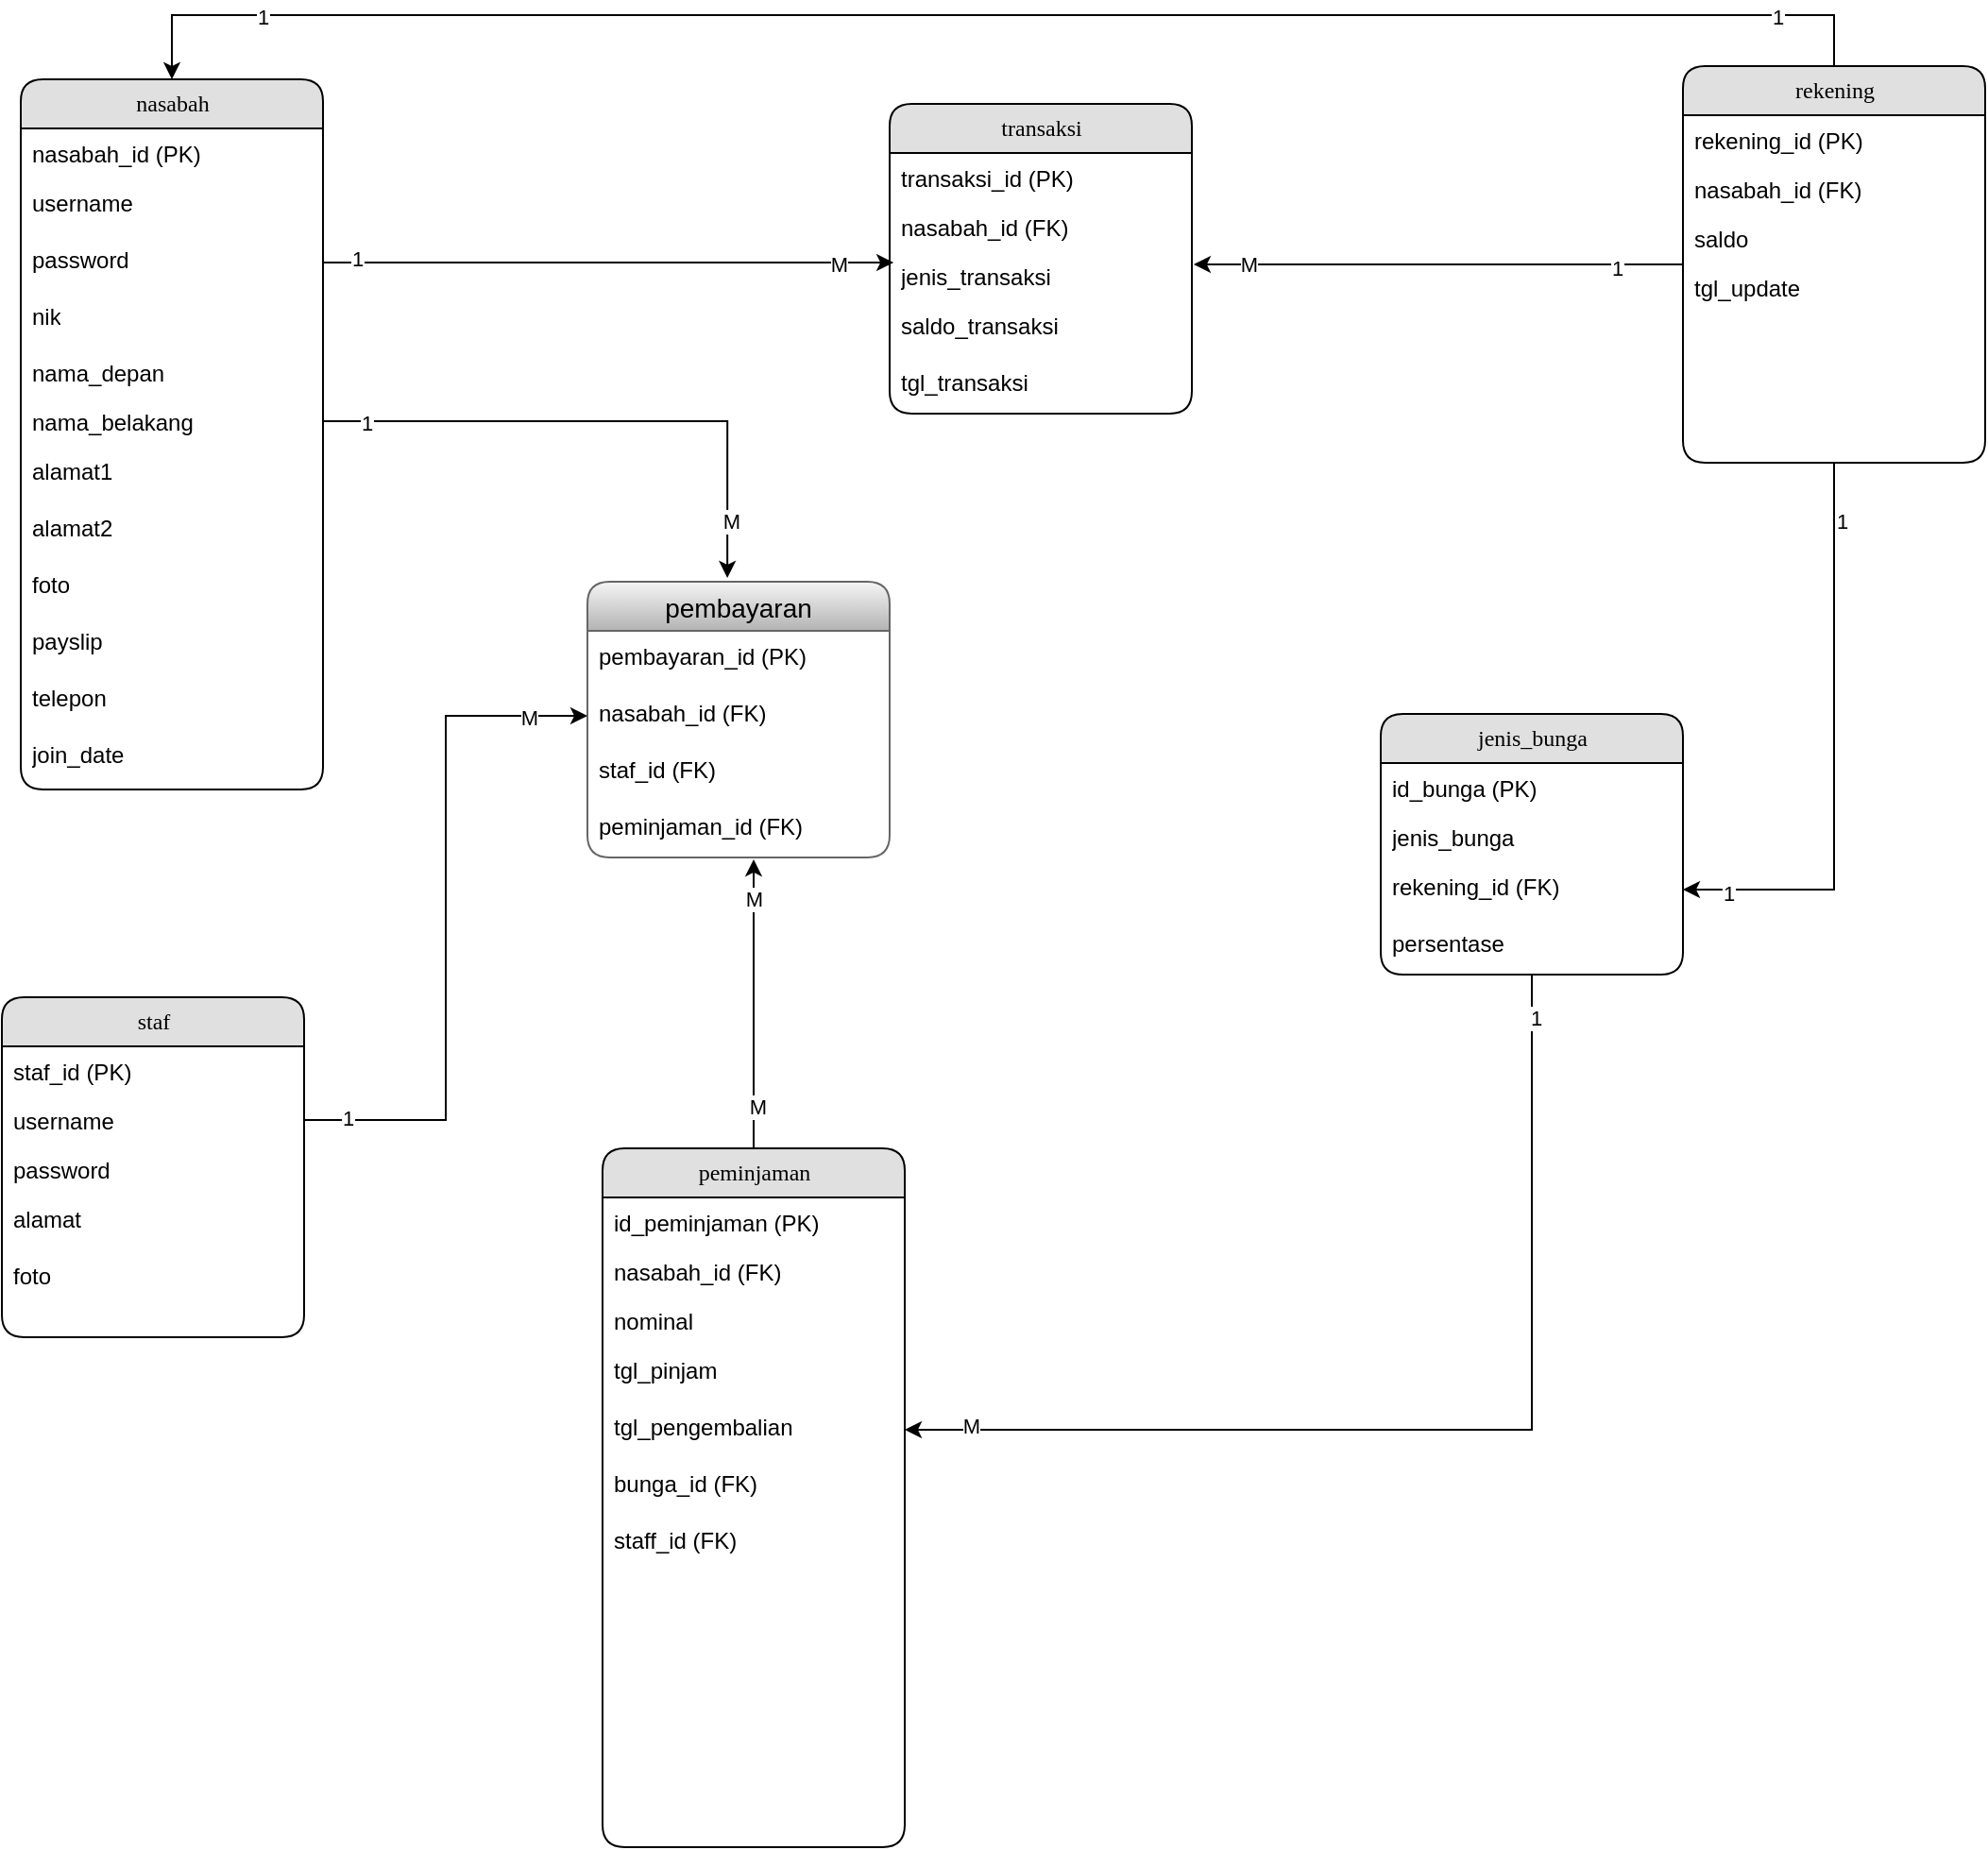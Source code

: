 <mxfile version="21.6.9" type="github">
  <diagram name="Page-1" id="5d7acffa-a066-3a61-03fe-96351882024d">
    <mxGraphModel dx="1434" dy="820" grid="1" gridSize="10" guides="1" tooltips="1" connect="1" arrows="1" fold="1" page="1" pageScale="1" pageWidth="1100" pageHeight="850" background="#ffffff" math="0" shadow="0">
      <root>
        <mxCell id="0" />
        <mxCell id="1" parent="0" />
        <mxCell id="21ea969265ad0168-6" value="nasabah" style="swimlane;html=1;fontStyle=0;childLayout=stackLayout;horizontal=1;startSize=26;fillColor=#e0e0e0;horizontalStack=0;resizeParent=1;resizeLast=0;collapsible=1;marginBottom=0;swimlaneFillColor=#ffffff;align=center;rounded=1;shadow=0;comic=0;labelBackgroundColor=none;strokeWidth=1;fontFamily=Verdana;fontSize=12" parent="1" vertex="1">
          <mxGeometry x="80" y="74" width="160" height="376" as="geometry" />
        </mxCell>
        <mxCell id="21ea969265ad0168-7" value="nasabah_id (PK)" style="text;html=1;strokeColor=none;fillColor=none;spacingLeft=4;spacingRight=4;whiteSpace=wrap;overflow=hidden;rotatable=0;points=[[0,0.5],[1,0.5]];portConstraint=eastwest;" parent="21ea969265ad0168-6" vertex="1">
          <mxGeometry y="26" width="160" height="26" as="geometry" />
        </mxCell>
        <mxCell id="7m8A-p2gOQOdDqAbDyC5-39" value="username" style="text;strokeColor=none;fillColor=none;spacingLeft=4;spacingRight=4;overflow=hidden;rotatable=0;points=[[0,0.5],[1,0.5]];portConstraint=eastwest;fontSize=12;whiteSpace=wrap;html=1;" parent="21ea969265ad0168-6" vertex="1">
          <mxGeometry y="52" width="160" height="30" as="geometry" />
        </mxCell>
        <mxCell id="7m8A-p2gOQOdDqAbDyC5-40" value="password" style="text;strokeColor=none;fillColor=none;spacingLeft=4;spacingRight=4;overflow=hidden;rotatable=0;points=[[0,0.5],[1,0.5]];portConstraint=eastwest;fontSize=12;whiteSpace=wrap;html=1;" parent="21ea969265ad0168-6" vertex="1">
          <mxGeometry y="82" width="160" height="30" as="geometry" />
        </mxCell>
        <mxCell id="7m8A-p2gOQOdDqAbDyC5-31" value="nik" style="text;strokeColor=none;fillColor=none;spacingLeft=4;spacingRight=4;overflow=hidden;rotatable=0;points=[[0,0.5],[1,0.5]];portConstraint=eastwest;fontSize=12;whiteSpace=wrap;html=1;" parent="21ea969265ad0168-6" vertex="1">
          <mxGeometry y="112" width="160" height="30" as="geometry" />
        </mxCell>
        <mxCell id="21ea969265ad0168-8" value="nama_depan" style="text;html=1;strokeColor=none;fillColor=none;spacingLeft=4;spacingRight=4;whiteSpace=wrap;overflow=hidden;rotatable=0;points=[[0,0.5],[1,0.5]];portConstraint=eastwest;" parent="21ea969265ad0168-6" vertex="1">
          <mxGeometry y="142" width="160" height="26" as="geometry" />
        </mxCell>
        <mxCell id="21ea969265ad0168-9" value="nama_belakang" style="text;html=1;strokeColor=none;fillColor=none;spacingLeft=4;spacingRight=4;whiteSpace=wrap;overflow=hidden;rotatable=0;points=[[0,0.5],[1,0.5]];portConstraint=eastwest;" parent="21ea969265ad0168-6" vertex="1">
          <mxGeometry y="168" width="160" height="26" as="geometry" />
        </mxCell>
        <mxCell id="7m8A-p2gOQOdDqAbDyC5-25" value="alamat1" style="text;strokeColor=none;fillColor=none;spacingLeft=4;spacingRight=4;overflow=hidden;rotatable=0;points=[[0,0.5],[1,0.5]];portConstraint=eastwest;fontSize=12;whiteSpace=wrap;html=1;" parent="21ea969265ad0168-6" vertex="1">
          <mxGeometry y="194" width="160" height="30" as="geometry" />
        </mxCell>
        <mxCell id="7m8A-p2gOQOdDqAbDyC5-27" value="alamat2" style="text;strokeColor=none;fillColor=none;spacingLeft=4;spacingRight=4;overflow=hidden;rotatable=0;points=[[0,0.5],[1,0.5]];portConstraint=eastwest;fontSize=12;whiteSpace=wrap;html=1;" parent="21ea969265ad0168-6" vertex="1">
          <mxGeometry y="224" width="160" height="30" as="geometry" />
        </mxCell>
        <mxCell id="7m8A-p2gOQOdDqAbDyC5-28" value="foto" style="text;strokeColor=none;fillColor=none;spacingLeft=4;spacingRight=4;overflow=hidden;rotatable=0;points=[[0,0.5],[1,0.5]];portConstraint=eastwest;fontSize=12;whiteSpace=wrap;html=1;" parent="21ea969265ad0168-6" vertex="1">
          <mxGeometry y="254" width="160" height="30" as="geometry" />
        </mxCell>
        <mxCell id="7m8A-p2gOQOdDqAbDyC5-29" value="payslip" style="text;strokeColor=none;fillColor=none;spacingLeft=4;spacingRight=4;overflow=hidden;rotatable=0;points=[[0,0.5],[1,0.5]];portConstraint=eastwest;fontSize=12;whiteSpace=wrap;html=1;" parent="21ea969265ad0168-6" vertex="1">
          <mxGeometry y="284" width="160" height="30" as="geometry" />
        </mxCell>
        <mxCell id="7m8A-p2gOQOdDqAbDyC5-30" value="telepon" style="text;strokeColor=none;fillColor=none;spacingLeft=4;spacingRight=4;overflow=hidden;rotatable=0;points=[[0,0.5],[1,0.5]];portConstraint=eastwest;fontSize=12;whiteSpace=wrap;html=1;" parent="21ea969265ad0168-6" vertex="1">
          <mxGeometry y="314" width="160" height="30" as="geometry" />
        </mxCell>
        <mxCell id="7m8A-p2gOQOdDqAbDyC5-26" value="join_date" style="text;strokeColor=none;fillColor=none;spacingLeft=4;spacingRight=4;overflow=hidden;rotatable=0;points=[[0,0.5],[1,0.5]];portConstraint=eastwest;fontSize=12;whiteSpace=wrap;html=1;" parent="21ea969265ad0168-6" vertex="1">
          <mxGeometry y="344" width="160" height="30" as="geometry" />
        </mxCell>
        <mxCell id="7m8A-p2gOQOdDqAbDyC5-12" value="staf" style="swimlane;html=1;fontStyle=0;childLayout=stackLayout;horizontal=1;startSize=26;fillColor=#e0e0e0;horizontalStack=0;resizeParent=1;resizeLast=0;collapsible=1;marginBottom=0;swimlaneFillColor=#ffffff;align=center;rounded=1;shadow=0;comic=0;labelBackgroundColor=none;strokeWidth=1;fontFamily=Verdana;fontSize=12" parent="1" vertex="1">
          <mxGeometry x="70" y="560" width="160" height="180" as="geometry" />
        </mxCell>
        <mxCell id="7m8A-p2gOQOdDqAbDyC5-13" value="staf_id (PK)" style="text;html=1;strokeColor=none;fillColor=none;spacingLeft=4;spacingRight=4;whiteSpace=wrap;overflow=hidden;rotatable=0;points=[[0,0.5],[1,0.5]];portConstraint=eastwest;" parent="7m8A-p2gOQOdDqAbDyC5-12" vertex="1">
          <mxGeometry y="26" width="160" height="26" as="geometry" />
        </mxCell>
        <mxCell id="7m8A-p2gOQOdDqAbDyC5-14" value="username" style="text;html=1;strokeColor=none;fillColor=none;spacingLeft=4;spacingRight=4;whiteSpace=wrap;overflow=hidden;rotatable=0;points=[[0,0.5],[1,0.5]];portConstraint=eastwest;" parent="7m8A-p2gOQOdDqAbDyC5-12" vertex="1">
          <mxGeometry y="52" width="160" height="26" as="geometry" />
        </mxCell>
        <mxCell id="7m8A-p2gOQOdDqAbDyC5-15" value="password" style="text;html=1;strokeColor=none;fillColor=none;spacingLeft=4;spacingRight=4;whiteSpace=wrap;overflow=hidden;rotatable=0;points=[[0,0.5],[1,0.5]];portConstraint=eastwest;" parent="7m8A-p2gOQOdDqAbDyC5-12" vertex="1">
          <mxGeometry y="78" width="160" height="26" as="geometry" />
        </mxCell>
        <mxCell id="7m8A-p2gOQOdDqAbDyC5-41" value="alamat" style="text;strokeColor=none;fillColor=none;spacingLeft=4;spacingRight=4;overflow=hidden;rotatable=0;points=[[0,0.5],[1,0.5]];portConstraint=eastwest;fontSize=12;whiteSpace=wrap;html=1;" parent="7m8A-p2gOQOdDqAbDyC5-12" vertex="1">
          <mxGeometry y="104" width="160" height="30" as="geometry" />
        </mxCell>
        <mxCell id="7m8A-p2gOQOdDqAbDyC5-42" value="foto" style="text;strokeColor=none;fillColor=none;spacingLeft=4;spacingRight=4;overflow=hidden;rotatable=0;points=[[0,0.5],[1,0.5]];portConstraint=eastwest;fontSize=12;whiteSpace=wrap;html=1;" parent="7m8A-p2gOQOdDqAbDyC5-12" vertex="1">
          <mxGeometry y="134" width="160" height="30" as="geometry" />
        </mxCell>
        <mxCell id="7m8A-p2gOQOdDqAbDyC5-73" style="edgeStyle=orthogonalEdgeStyle;rounded=0;orthogonalLoop=1;jettySize=auto;html=1;entryX=0.55;entryY=1.033;entryDx=0;entryDy=0;entryPerimeter=0;" parent="1" source="7m8A-p2gOQOdDqAbDyC5-17" target="7m8A-p2gOQOdDqAbDyC5-56" edge="1">
          <mxGeometry relative="1" as="geometry" />
        </mxCell>
        <mxCell id="7m8A-p2gOQOdDqAbDyC5-86" value="M" style="edgeLabel;html=1;align=center;verticalAlign=middle;resizable=0;points=[];" parent="7m8A-p2gOQOdDqAbDyC5-73" vertex="1" connectable="0">
          <mxGeometry x="0.725" relative="1" as="geometry">
            <mxPoint as="offset" />
          </mxGeometry>
        </mxCell>
        <mxCell id="7m8A-p2gOQOdDqAbDyC5-87" value="M" style="edgeLabel;html=1;align=center;verticalAlign=middle;resizable=0;points=[];" parent="7m8A-p2gOQOdDqAbDyC5-73" vertex="1" connectable="0">
          <mxGeometry x="-0.712" y="-2" relative="1" as="geometry">
            <mxPoint as="offset" />
          </mxGeometry>
        </mxCell>
        <mxCell id="7m8A-p2gOQOdDqAbDyC5-17" value="peminjaman" style="swimlane;html=1;fontStyle=0;childLayout=stackLayout;horizontal=1;startSize=26;fillColor=#e0e0e0;horizontalStack=0;resizeParent=1;resizeLast=0;collapsible=1;marginBottom=0;swimlaneFillColor=#ffffff;align=center;rounded=1;shadow=0;comic=0;labelBackgroundColor=none;strokeWidth=1;fontFamily=Verdana;fontSize=12" parent="1" vertex="1">
          <mxGeometry x="388" y="640" width="160" height="370" as="geometry" />
        </mxCell>
        <mxCell id="7m8A-p2gOQOdDqAbDyC5-18" value="id_peminjaman (PK)" style="text;html=1;strokeColor=none;fillColor=none;spacingLeft=4;spacingRight=4;whiteSpace=wrap;overflow=hidden;rotatable=0;points=[[0,0.5],[1,0.5]];portConstraint=eastwest;" parent="7m8A-p2gOQOdDqAbDyC5-17" vertex="1">
          <mxGeometry y="26" width="160" height="26" as="geometry" />
        </mxCell>
        <mxCell id="7m8A-p2gOQOdDqAbDyC5-19" value="nasabah_id (FK)" style="text;html=1;strokeColor=none;fillColor=none;spacingLeft=4;spacingRight=4;whiteSpace=wrap;overflow=hidden;rotatable=0;points=[[0,0.5],[1,0.5]];portConstraint=eastwest;" parent="7m8A-p2gOQOdDqAbDyC5-17" vertex="1">
          <mxGeometry y="52" width="160" height="26" as="geometry" />
        </mxCell>
        <mxCell id="7m8A-p2gOQOdDqAbDyC5-20" value="nominal" style="text;html=1;strokeColor=none;fillColor=none;spacingLeft=4;spacingRight=4;whiteSpace=wrap;overflow=hidden;rotatable=0;points=[[0,0.5],[1,0.5]];portConstraint=eastwest;" parent="7m8A-p2gOQOdDqAbDyC5-17" vertex="1">
          <mxGeometry y="78" width="160" height="26" as="geometry" />
        </mxCell>
        <mxCell id="7m8A-p2gOQOdDqAbDyC5-32" value="tgl_pinjam" style="text;strokeColor=none;fillColor=none;spacingLeft=4;spacingRight=4;overflow=hidden;rotatable=0;points=[[0,0.5],[1,0.5]];portConstraint=eastwest;fontSize=12;whiteSpace=wrap;html=1;" parent="7m8A-p2gOQOdDqAbDyC5-17" vertex="1">
          <mxGeometry y="104" width="160" height="30" as="geometry" />
        </mxCell>
        <mxCell id="7m8A-p2gOQOdDqAbDyC5-33" value="tgl_pengembalian" style="text;strokeColor=none;fillColor=none;spacingLeft=4;spacingRight=4;overflow=hidden;rotatable=0;points=[[0,0.5],[1,0.5]];portConstraint=eastwest;fontSize=12;whiteSpace=wrap;html=1;" parent="7m8A-p2gOQOdDqAbDyC5-17" vertex="1">
          <mxGeometry y="134" width="160" height="30" as="geometry" />
        </mxCell>
        <mxCell id="7m8A-p2gOQOdDqAbDyC5-34" value="bunga_id (FK)" style="text;strokeColor=none;fillColor=none;spacingLeft=4;spacingRight=4;overflow=hidden;rotatable=0;points=[[0,0.5],[1,0.5]];portConstraint=eastwest;fontSize=12;whiteSpace=wrap;html=1;" parent="7m8A-p2gOQOdDqAbDyC5-17" vertex="1">
          <mxGeometry y="164" width="160" height="30" as="geometry" />
        </mxCell>
        <mxCell id="7m8A-p2gOQOdDqAbDyC5-47" value="staff_id (FK)" style="text;strokeColor=none;fillColor=none;spacingLeft=4;spacingRight=4;overflow=hidden;rotatable=0;points=[[0,0.5],[1,0.5]];portConstraint=eastwest;fontSize=12;whiteSpace=wrap;html=1;" parent="7m8A-p2gOQOdDqAbDyC5-17" vertex="1">
          <mxGeometry y="194" width="160" height="30" as="geometry" />
        </mxCell>
        <mxCell id="7m8A-p2gOQOdDqAbDyC5-77" style="edgeStyle=orthogonalEdgeStyle;rounded=0;orthogonalLoop=1;jettySize=auto;html=1;entryX=1;entryY=0.5;entryDx=0;entryDy=0;" parent="1" source="7m8A-p2gOQOdDqAbDyC5-21" target="7m8A-p2gOQOdDqAbDyC5-33" edge="1">
          <mxGeometry relative="1" as="geometry" />
        </mxCell>
        <mxCell id="7m8A-p2gOQOdDqAbDyC5-88" value="M" style="edgeLabel;html=1;align=center;verticalAlign=middle;resizable=0;points=[];" parent="7m8A-p2gOQOdDqAbDyC5-77" vertex="1" connectable="0">
          <mxGeometry x="0.88" y="-2" relative="1" as="geometry">
            <mxPoint as="offset" />
          </mxGeometry>
        </mxCell>
        <mxCell id="7m8A-p2gOQOdDqAbDyC5-89" value="1" style="edgeLabel;html=1;align=center;verticalAlign=middle;resizable=0;points=[];" parent="7m8A-p2gOQOdDqAbDyC5-77" vertex="1" connectable="0">
          <mxGeometry x="-0.92" y="2" relative="1" as="geometry">
            <mxPoint as="offset" />
          </mxGeometry>
        </mxCell>
        <mxCell id="7m8A-p2gOQOdDqAbDyC5-21" value="jenis_bunga" style="swimlane;html=1;fontStyle=0;childLayout=stackLayout;horizontal=1;startSize=26;fillColor=#e0e0e0;horizontalStack=0;resizeParent=1;resizeLast=0;collapsible=1;marginBottom=0;swimlaneFillColor=#ffffff;align=center;rounded=1;shadow=0;comic=0;labelBackgroundColor=none;strokeWidth=1;fontFamily=Verdana;fontSize=12" parent="1" vertex="1">
          <mxGeometry x="800" y="410" width="160" height="138" as="geometry" />
        </mxCell>
        <mxCell id="7m8A-p2gOQOdDqAbDyC5-23" value="id_bunga (PK)" style="text;html=1;strokeColor=none;fillColor=none;spacingLeft=4;spacingRight=4;whiteSpace=wrap;overflow=hidden;rotatable=0;points=[[0,0.5],[1,0.5]];portConstraint=eastwest;" parent="7m8A-p2gOQOdDqAbDyC5-21" vertex="1">
          <mxGeometry y="26" width="160" height="26" as="geometry" />
        </mxCell>
        <mxCell id="7m8A-p2gOQOdDqAbDyC5-24" value="jenis_bunga" style="text;html=1;strokeColor=none;fillColor=none;spacingLeft=4;spacingRight=4;whiteSpace=wrap;overflow=hidden;rotatable=0;points=[[0,0.5],[1,0.5]];portConstraint=eastwest;" parent="7m8A-p2gOQOdDqAbDyC5-21" vertex="1">
          <mxGeometry y="52" width="160" height="26" as="geometry" />
        </mxCell>
        <mxCell id="7m8A-p2gOQOdDqAbDyC5-91" value="rekening_id (FK)" style="text;strokeColor=none;fillColor=none;spacingLeft=4;spacingRight=4;overflow=hidden;rotatable=0;points=[[0,0.5],[1,0.5]];portConstraint=eastwest;fontSize=12;whiteSpace=wrap;html=1;" parent="7m8A-p2gOQOdDqAbDyC5-21" vertex="1">
          <mxGeometry y="78" width="160" height="30" as="geometry" />
        </mxCell>
        <mxCell id="7m8A-p2gOQOdDqAbDyC5-57" value="persentase" style="text;strokeColor=none;fillColor=none;spacingLeft=4;spacingRight=4;overflow=hidden;rotatable=0;points=[[0,0.5],[1,0.5]];portConstraint=eastwest;fontSize=12;whiteSpace=wrap;html=1;" parent="7m8A-p2gOQOdDqAbDyC5-21" vertex="1">
          <mxGeometry y="108" width="160" height="30" as="geometry" />
        </mxCell>
        <mxCell id="7m8A-p2gOQOdDqAbDyC5-35" value="pembayaran" style="swimlane;fontStyle=0;childLayout=stackLayout;horizontal=1;startSize=26;horizontalStack=0;resizeParent=1;resizeParentMax=0;resizeLast=0;collapsible=1;marginBottom=0;align=center;fontSize=14;swimlaneFillColor=default;rounded=1;fillColor=#f5f5f5;strokeColor=#666666;gradientColor=#b3b3b3;" parent="1" vertex="1">
          <mxGeometry x="380" y="340" width="160" height="146" as="geometry">
            <mxRectangle x="720" y="224" width="60" height="30" as="alternateBounds" />
          </mxGeometry>
        </mxCell>
        <mxCell id="7m8A-p2gOQOdDqAbDyC5-36" value="pembayaran_id (PK)" style="text;strokeColor=none;fillColor=none;spacingLeft=4;spacingRight=4;overflow=hidden;rotatable=0;points=[[0,0.5],[1,0.5]];portConstraint=eastwest;fontSize=12;whiteSpace=wrap;html=1;" parent="7m8A-p2gOQOdDqAbDyC5-35" vertex="1">
          <mxGeometry y="26" width="160" height="30" as="geometry" />
        </mxCell>
        <mxCell id="7m8A-p2gOQOdDqAbDyC5-37" value="nasabah_id (FK)" style="text;strokeColor=none;fillColor=none;spacingLeft=4;spacingRight=4;overflow=hidden;rotatable=0;points=[[0,0.5],[1,0.5]];portConstraint=eastwest;fontSize=12;whiteSpace=wrap;html=1;" parent="7m8A-p2gOQOdDqAbDyC5-35" vertex="1">
          <mxGeometry y="56" width="160" height="30" as="geometry" />
        </mxCell>
        <mxCell id="7m8A-p2gOQOdDqAbDyC5-38" value="staf_id (FK)" style="text;strokeColor=none;fillColor=none;spacingLeft=4;spacingRight=4;overflow=hidden;rotatable=0;points=[[0,0.5],[1,0.5]];portConstraint=eastwest;fontSize=12;whiteSpace=wrap;html=1;" parent="7m8A-p2gOQOdDqAbDyC5-35" vertex="1">
          <mxGeometry y="86" width="160" height="30" as="geometry" />
        </mxCell>
        <mxCell id="7m8A-p2gOQOdDqAbDyC5-56" value="peminjaman_id (FK)" style="text;strokeColor=none;fillColor=none;spacingLeft=4;spacingRight=4;overflow=hidden;rotatable=0;points=[[0,0.5],[1,0.5]];portConstraint=eastwest;fontSize=12;whiteSpace=wrap;html=1;" parent="7m8A-p2gOQOdDqAbDyC5-35" vertex="1">
          <mxGeometry y="116" width="160" height="30" as="geometry" />
        </mxCell>
        <mxCell id="7m8A-p2gOQOdDqAbDyC5-76" style="edgeStyle=orthogonalEdgeStyle;rounded=0;orthogonalLoop=1;jettySize=auto;html=1;entryX=1.006;entryY=0.269;entryDx=0;entryDy=0;entryPerimeter=0;" parent="1" source="7m8A-p2gOQOdDqAbDyC5-43" target="7m8A-p2gOQOdDqAbDyC5-63" edge="1">
          <mxGeometry relative="1" as="geometry" />
        </mxCell>
        <mxCell id="7m8A-p2gOQOdDqAbDyC5-80" value="M" style="edgeLabel;html=1;align=center;verticalAlign=middle;resizable=0;points=[];" parent="7m8A-p2gOQOdDqAbDyC5-76" vertex="1" connectable="0">
          <mxGeometry x="0.776" relative="1" as="geometry">
            <mxPoint as="offset" />
          </mxGeometry>
        </mxCell>
        <mxCell id="7m8A-p2gOQOdDqAbDyC5-81" value="1" style="edgeLabel;html=1;align=center;verticalAlign=middle;resizable=0;points=[];" parent="7m8A-p2gOQOdDqAbDyC5-76" vertex="1" connectable="0">
          <mxGeometry x="-0.73" y="2" relative="1" as="geometry">
            <mxPoint as="offset" />
          </mxGeometry>
        </mxCell>
        <mxCell id="d2cdLt48xeWKFdLuUZQ2-1" style="edgeStyle=orthogonalEdgeStyle;rounded=0;orthogonalLoop=1;jettySize=auto;html=1;entryX=1;entryY=0.5;entryDx=0;entryDy=0;" edge="1" parent="1" source="7m8A-p2gOQOdDqAbDyC5-43" target="7m8A-p2gOQOdDqAbDyC5-91">
          <mxGeometry relative="1" as="geometry" />
        </mxCell>
        <mxCell id="d2cdLt48xeWKFdLuUZQ2-2" value="1" style="edgeLabel;html=1;align=center;verticalAlign=middle;resizable=0;points=[];" vertex="1" connectable="0" parent="d2cdLt48xeWKFdLuUZQ2-1">
          <mxGeometry x="0.843" y="2" relative="1" as="geometry">
            <mxPoint as="offset" />
          </mxGeometry>
        </mxCell>
        <mxCell id="d2cdLt48xeWKFdLuUZQ2-7" value="1" style="edgeLabel;html=1;align=center;verticalAlign=middle;resizable=0;points=[];" vertex="1" connectable="0" parent="d2cdLt48xeWKFdLuUZQ2-1">
          <mxGeometry x="-0.797" y="4" relative="1" as="geometry">
            <mxPoint as="offset" />
          </mxGeometry>
        </mxCell>
        <mxCell id="7m8A-p2gOQOdDqAbDyC5-43" value="rekening" style="swimlane;html=1;fontStyle=0;childLayout=stackLayout;horizontal=1;startSize=26;fillColor=#e0e0e0;horizontalStack=0;resizeParent=1;resizeLast=0;collapsible=1;marginBottom=0;swimlaneFillColor=#ffffff;align=center;rounded=1;shadow=0;comic=0;labelBackgroundColor=none;strokeWidth=1;fontFamily=Verdana;fontSize=12" parent="1" vertex="1">
          <mxGeometry x="960" y="67" width="160" height="210" as="geometry" />
        </mxCell>
        <mxCell id="7m8A-p2gOQOdDqAbDyC5-44" value="rekening_id (PK)" style="text;html=1;strokeColor=none;fillColor=none;spacingLeft=4;spacingRight=4;whiteSpace=wrap;overflow=hidden;rotatable=0;points=[[0,0.5],[1,0.5]];portConstraint=eastwest;" parent="7m8A-p2gOQOdDqAbDyC5-43" vertex="1">
          <mxGeometry y="26" width="160" height="26" as="geometry" />
        </mxCell>
        <mxCell id="7m8A-p2gOQOdDqAbDyC5-45" value="nasabah_id (FK)" style="text;html=1;strokeColor=none;fillColor=none;spacingLeft=4;spacingRight=4;whiteSpace=wrap;overflow=hidden;rotatable=0;points=[[0,0.5],[1,0.5]];portConstraint=eastwest;" parent="7m8A-p2gOQOdDqAbDyC5-43" vertex="1">
          <mxGeometry y="52" width="160" height="26" as="geometry" />
        </mxCell>
        <mxCell id="7m8A-p2gOQOdDqAbDyC5-46" value="saldo" style="text;html=1;strokeColor=none;fillColor=none;spacingLeft=4;spacingRight=4;whiteSpace=wrap;overflow=hidden;rotatable=0;points=[[0,0.5],[1,0.5]];portConstraint=eastwest;" parent="7m8A-p2gOQOdDqAbDyC5-43" vertex="1">
          <mxGeometry y="78" width="160" height="26" as="geometry" />
        </mxCell>
        <mxCell id="7m8A-p2gOQOdDqAbDyC5-90" value="tgl_update" style="text;strokeColor=none;fillColor=none;spacingLeft=4;spacingRight=4;overflow=hidden;rotatable=0;points=[[0,0.5],[1,0.5]];portConstraint=eastwest;fontSize=12;whiteSpace=wrap;html=1;" parent="7m8A-p2gOQOdDqAbDyC5-43" vertex="1">
          <mxGeometry y="104" width="160" height="30" as="geometry" />
        </mxCell>
        <mxCell id="7m8A-p2gOQOdDqAbDyC5-60" value="transaksi" style="swimlane;html=1;fontStyle=0;childLayout=stackLayout;horizontal=1;startSize=26;fillColor=#e0e0e0;horizontalStack=0;resizeParent=1;resizeLast=0;collapsible=1;marginBottom=0;swimlaneFillColor=#ffffff;align=center;rounded=1;shadow=0;comic=0;labelBackgroundColor=none;strokeWidth=1;fontFamily=Verdana;fontSize=12" parent="1" vertex="1">
          <mxGeometry x="540" y="87" width="160" height="164" as="geometry" />
        </mxCell>
        <mxCell id="7m8A-p2gOQOdDqAbDyC5-61" value="transaksi_id (PK)" style="text;html=1;strokeColor=none;fillColor=none;spacingLeft=4;spacingRight=4;whiteSpace=wrap;overflow=hidden;rotatable=0;points=[[0,0.5],[1,0.5]];portConstraint=eastwest;" parent="7m8A-p2gOQOdDqAbDyC5-60" vertex="1">
          <mxGeometry y="26" width="160" height="26" as="geometry" />
        </mxCell>
        <mxCell id="7m8A-p2gOQOdDqAbDyC5-62" value="nasabah_id (FK)" style="text;html=1;strokeColor=none;fillColor=none;spacingLeft=4;spacingRight=4;whiteSpace=wrap;overflow=hidden;rotatable=0;points=[[0,0.5],[1,0.5]];portConstraint=eastwest;" parent="7m8A-p2gOQOdDqAbDyC5-60" vertex="1">
          <mxGeometry y="52" width="160" height="26" as="geometry" />
        </mxCell>
        <mxCell id="7m8A-p2gOQOdDqAbDyC5-63" value="jenis_transaksi" style="text;html=1;strokeColor=none;fillColor=none;spacingLeft=4;spacingRight=4;whiteSpace=wrap;overflow=hidden;rotatable=0;points=[[0,0.5],[1,0.5]];portConstraint=eastwest;" parent="7m8A-p2gOQOdDqAbDyC5-60" vertex="1">
          <mxGeometry y="78" width="160" height="26" as="geometry" />
        </mxCell>
        <mxCell id="7m8A-p2gOQOdDqAbDyC5-64" value="saldo_transaksi" style="text;strokeColor=none;fillColor=none;spacingLeft=4;spacingRight=4;overflow=hidden;rotatable=0;points=[[0,0.5],[1,0.5]];portConstraint=eastwest;fontSize=12;whiteSpace=wrap;html=1;" parent="7m8A-p2gOQOdDqAbDyC5-60" vertex="1">
          <mxGeometry y="104" width="160" height="30" as="geometry" />
        </mxCell>
        <mxCell id="7m8A-p2gOQOdDqAbDyC5-65" value="tgl_transaksi" style="text;strokeColor=none;fillColor=none;spacingLeft=4;spacingRight=4;overflow=hidden;rotatable=0;points=[[0,0.5],[1,0.5]];portConstraint=eastwest;fontSize=12;whiteSpace=wrap;html=1;" parent="7m8A-p2gOQOdDqAbDyC5-60" vertex="1">
          <mxGeometry y="134" width="160" height="30" as="geometry" />
        </mxCell>
        <mxCell id="7m8A-p2gOQOdDqAbDyC5-69" style="edgeStyle=orthogonalEdgeStyle;rounded=0;orthogonalLoop=1;jettySize=auto;html=1;entryX=0.463;entryY=-0.014;entryDx=0;entryDy=0;entryPerimeter=0;" parent="1" source="21ea969265ad0168-9" target="7m8A-p2gOQOdDqAbDyC5-35" edge="1">
          <mxGeometry relative="1" as="geometry" />
        </mxCell>
        <mxCell id="7m8A-p2gOQOdDqAbDyC5-82" value="1" style="edgeLabel;html=1;align=center;verticalAlign=middle;resizable=0;points=[];" parent="7m8A-p2gOQOdDqAbDyC5-69" vertex="1" connectable="0">
          <mxGeometry x="-0.845" y="-1" relative="1" as="geometry">
            <mxPoint as="offset" />
          </mxGeometry>
        </mxCell>
        <mxCell id="7m8A-p2gOQOdDqAbDyC5-83" value="M" style="edgeLabel;html=1;align=center;verticalAlign=middle;resizable=0;points=[];" parent="7m8A-p2gOQOdDqAbDyC5-69" vertex="1" connectable="0">
          <mxGeometry x="0.798" y="2" relative="1" as="geometry">
            <mxPoint as="offset" />
          </mxGeometry>
        </mxCell>
        <mxCell id="7m8A-p2gOQOdDqAbDyC5-74" style="edgeStyle=orthogonalEdgeStyle;rounded=0;orthogonalLoop=1;jettySize=auto;html=1;entryX=0;entryY=0.5;entryDx=0;entryDy=0;" parent="1" source="7m8A-p2gOQOdDqAbDyC5-14" target="7m8A-p2gOQOdDqAbDyC5-37" edge="1">
          <mxGeometry relative="1" as="geometry" />
        </mxCell>
        <mxCell id="7m8A-p2gOQOdDqAbDyC5-84" value="1" style="edgeLabel;html=1;align=center;verticalAlign=middle;resizable=0;points=[];" parent="7m8A-p2gOQOdDqAbDyC5-74" vertex="1" connectable="0">
          <mxGeometry x="-0.874" y="1" relative="1" as="geometry">
            <mxPoint as="offset" />
          </mxGeometry>
        </mxCell>
        <mxCell id="7m8A-p2gOQOdDqAbDyC5-85" value="M" style="edgeLabel;html=1;align=center;verticalAlign=middle;resizable=0;points=[];" parent="7m8A-p2gOQOdDqAbDyC5-74" vertex="1" connectable="0">
          <mxGeometry x="0.83" y="-1" relative="1" as="geometry">
            <mxPoint as="offset" />
          </mxGeometry>
        </mxCell>
        <mxCell id="7m8A-p2gOQOdDqAbDyC5-75" style="edgeStyle=orthogonalEdgeStyle;rounded=0;orthogonalLoop=1;jettySize=auto;html=1;entryX=0.013;entryY=0.231;entryDx=0;entryDy=0;entryPerimeter=0;" parent="1" source="7m8A-p2gOQOdDqAbDyC5-40" target="7m8A-p2gOQOdDqAbDyC5-63" edge="1">
          <mxGeometry relative="1" as="geometry" />
        </mxCell>
        <mxCell id="7m8A-p2gOQOdDqAbDyC5-78" value="1" style="edgeLabel;html=1;align=center;verticalAlign=middle;resizable=0;points=[];" parent="7m8A-p2gOQOdDqAbDyC5-75" vertex="1" connectable="0">
          <mxGeometry x="-0.881" y="2" relative="1" as="geometry">
            <mxPoint as="offset" />
          </mxGeometry>
        </mxCell>
        <mxCell id="7m8A-p2gOQOdDqAbDyC5-79" value="M" style="edgeLabel;html=1;align=center;verticalAlign=middle;resizable=0;points=[];" parent="7m8A-p2gOQOdDqAbDyC5-75" vertex="1" connectable="0">
          <mxGeometry x="0.807" y="-1" relative="1" as="geometry">
            <mxPoint as="offset" />
          </mxGeometry>
        </mxCell>
        <mxCell id="d2cdLt48xeWKFdLuUZQ2-4" style="edgeStyle=orthogonalEdgeStyle;rounded=0;orthogonalLoop=1;jettySize=auto;html=1;entryX=0.5;entryY=0;entryDx=0;entryDy=0;exitX=0.5;exitY=0;exitDx=0;exitDy=0;" edge="1" parent="1" source="7m8A-p2gOQOdDqAbDyC5-43" target="21ea969265ad0168-6">
          <mxGeometry relative="1" as="geometry">
            <mxPoint x="940" y="40" as="sourcePoint" />
            <mxPoint x="220" y="49" as="targetPoint" />
            <Array as="points">
              <mxPoint x="1040" y="40" />
              <mxPoint x="160" y="40" />
            </Array>
          </mxGeometry>
        </mxCell>
        <mxCell id="d2cdLt48xeWKFdLuUZQ2-5" value="1" style="edgeLabel;html=1;align=center;verticalAlign=middle;resizable=0;points=[];" vertex="1" connectable="0" parent="d2cdLt48xeWKFdLuUZQ2-4">
          <mxGeometry x="0.826" y="1" relative="1" as="geometry">
            <mxPoint as="offset" />
          </mxGeometry>
        </mxCell>
        <mxCell id="d2cdLt48xeWKFdLuUZQ2-6" value="1 " style="edgeLabel;html=1;align=center;verticalAlign=middle;resizable=0;points=[];" vertex="1" connectable="0" parent="d2cdLt48xeWKFdLuUZQ2-4">
          <mxGeometry x="-0.879" y="1" relative="1" as="geometry">
            <mxPoint as="offset" />
          </mxGeometry>
        </mxCell>
      </root>
    </mxGraphModel>
  </diagram>
</mxfile>
